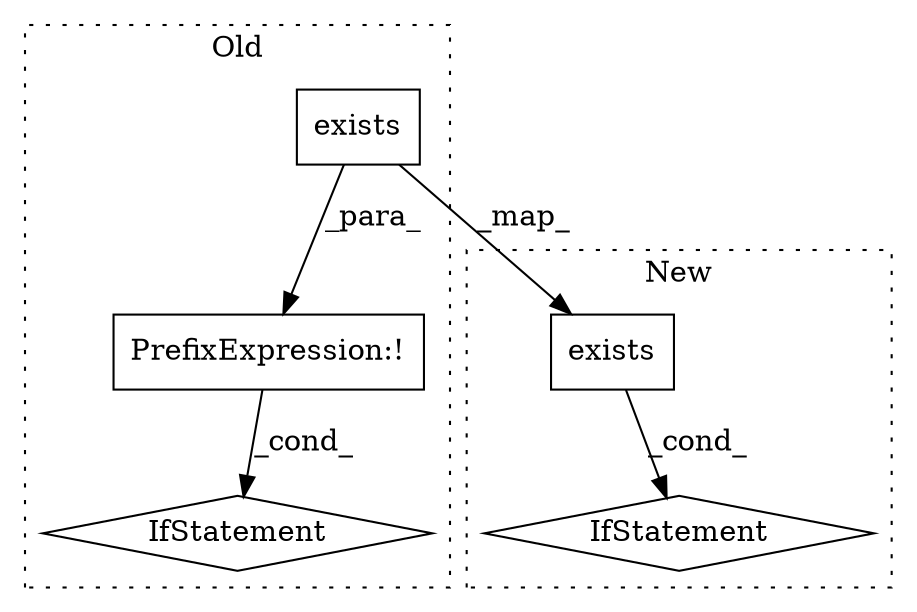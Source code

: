 digraph G {
subgraph cluster0 {
1 [label="exists" a="32" s="7505,7526" l="7,1" shape="box"];
3 [label="IfStatement" a="25" s="7492,7527" l="4,2" shape="diamond"];
5 [label="PrefixExpression:!" a="38" s="7496" l="1" shape="box"];
label = "Old";
style="dotted";
}
subgraph cluster1 {
2 [label="exists" a="32" s="7599,7622" l="7,1" shape="box"];
4 [label="IfStatement" a="25" s="7587,7623" l="4,2" shape="diamond"];
label = "New";
style="dotted";
}
1 -> 5 [label="_para_"];
1 -> 2 [label="_map_"];
2 -> 4 [label="_cond_"];
5 -> 3 [label="_cond_"];
}